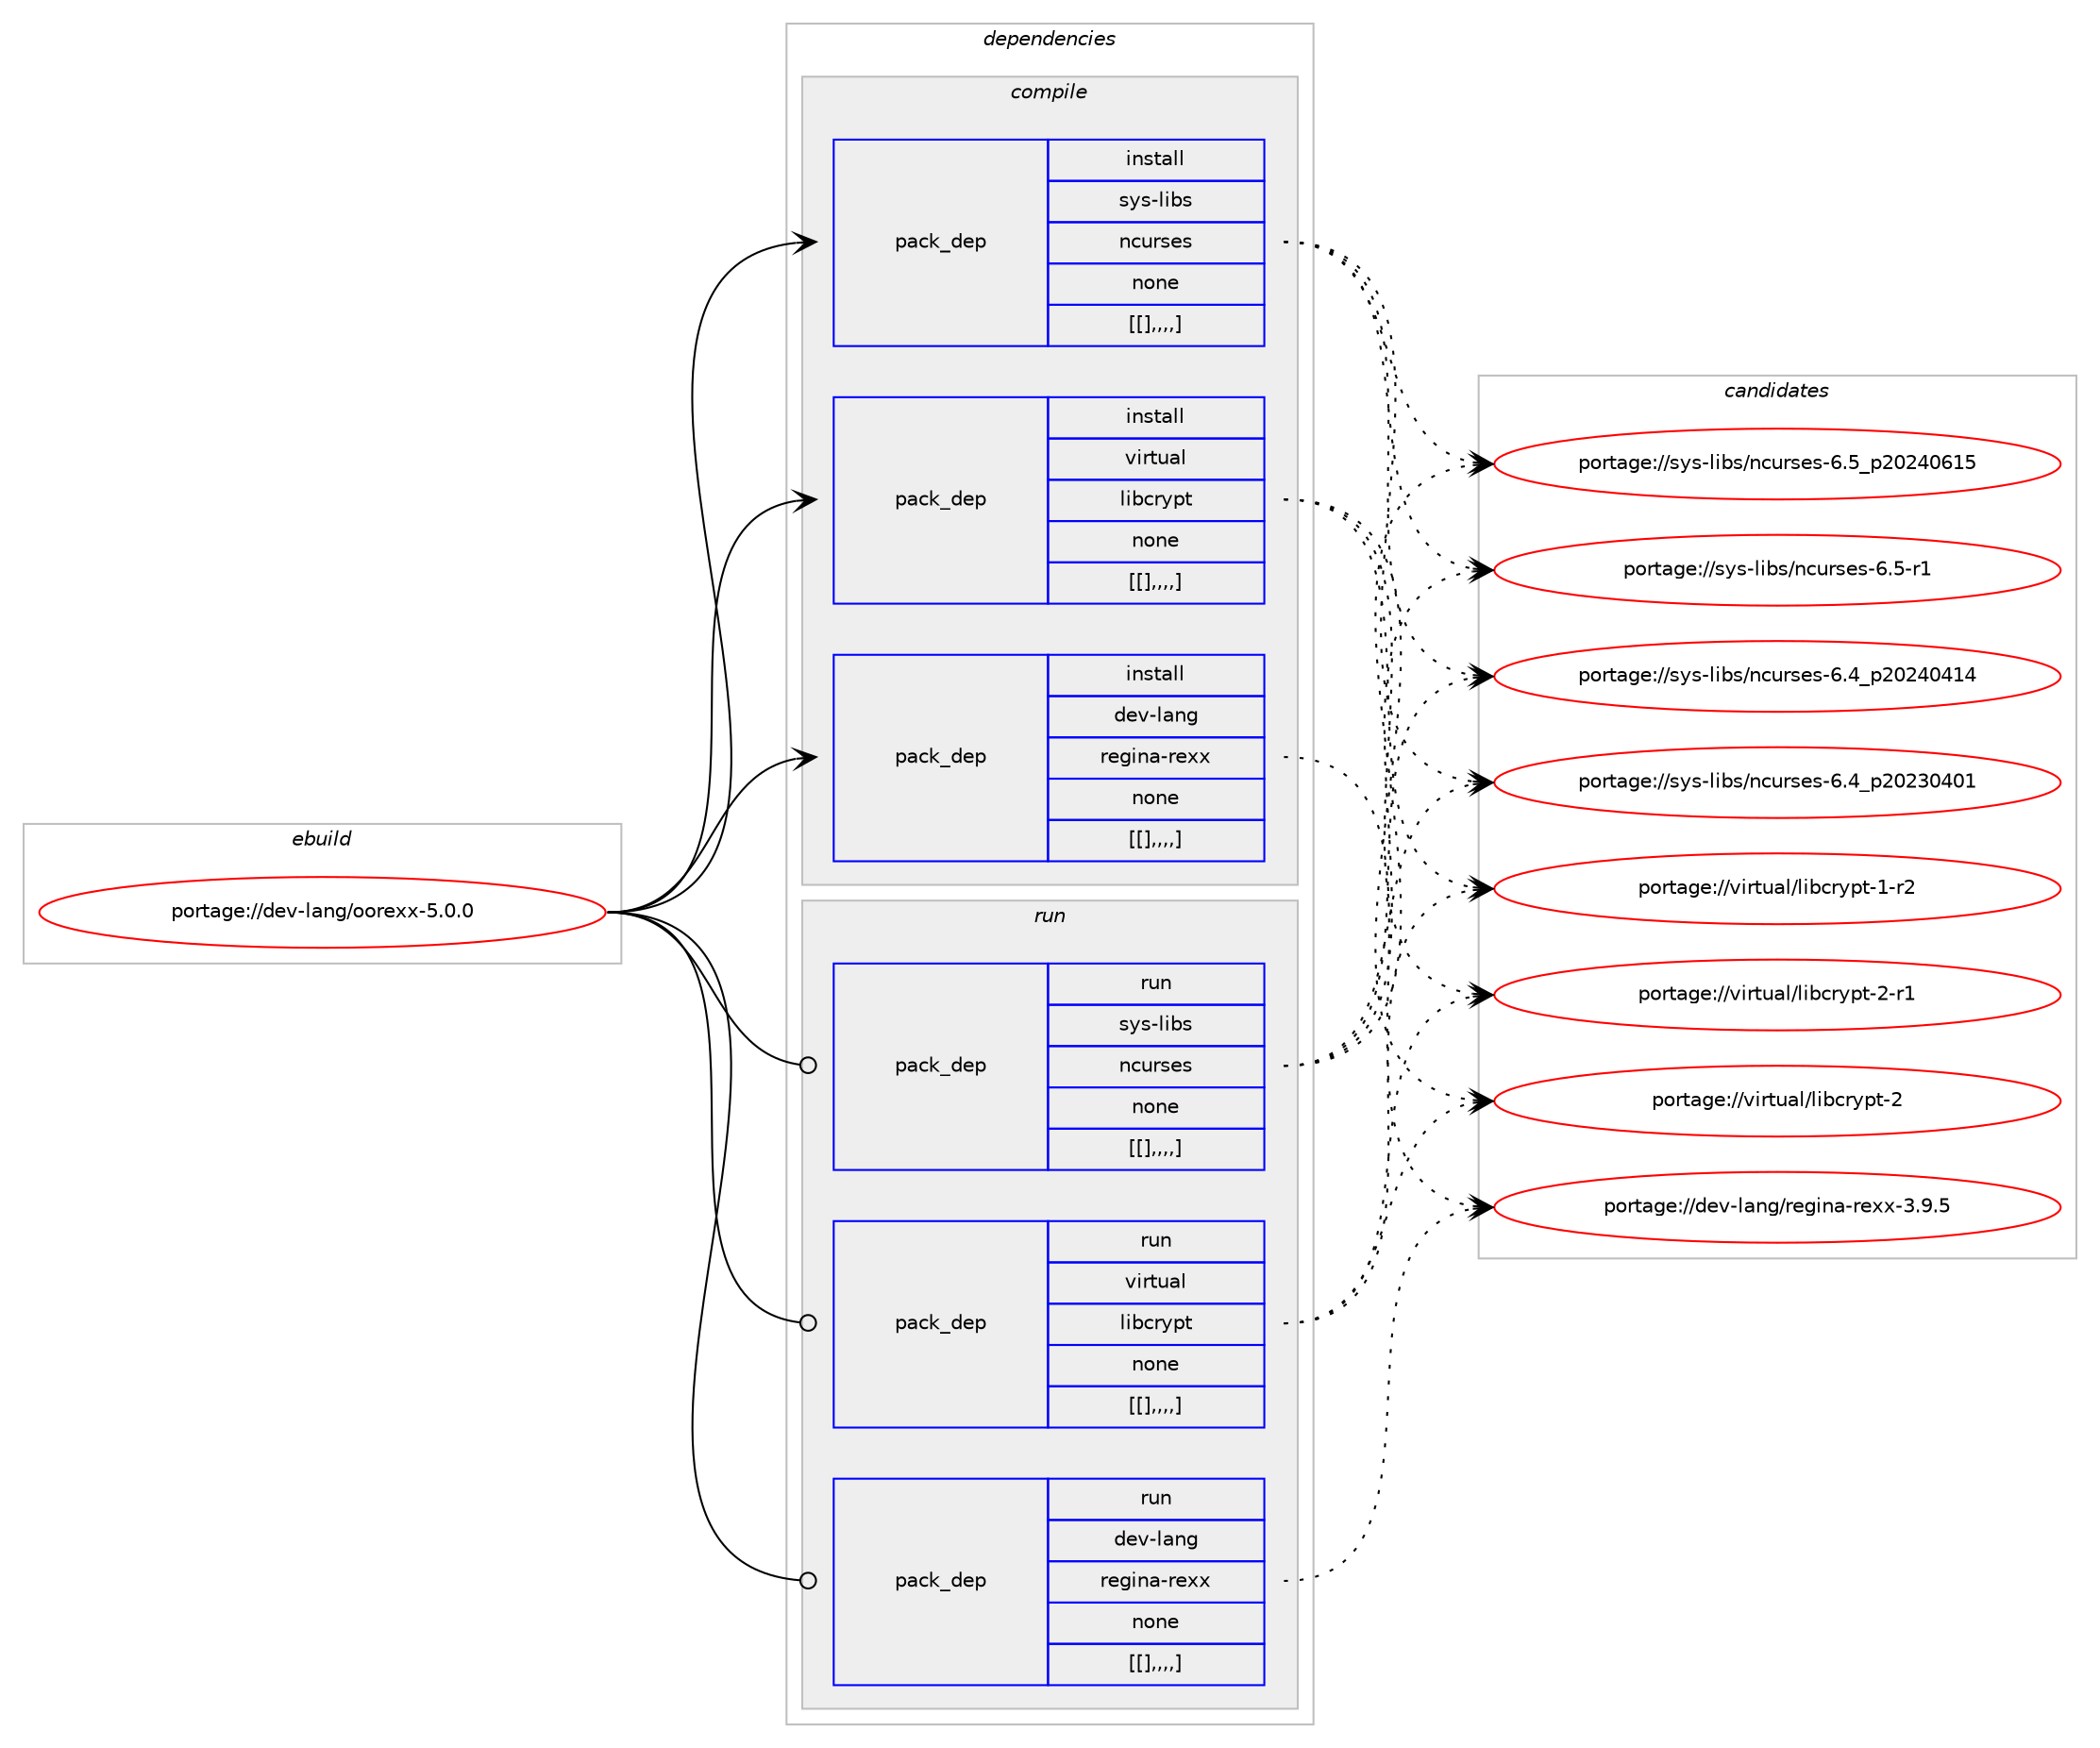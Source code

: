 digraph prolog {

# *************
# Graph options
# *************

newrank=true;
concentrate=true;
compound=true;
graph [rankdir=LR,fontname=Helvetica,fontsize=10,ranksep=1.5];#, ranksep=2.5, nodesep=0.2];
edge  [arrowhead=vee];
node  [fontname=Helvetica,fontsize=10];

# **********
# The ebuild
# **********

subgraph cluster_leftcol {
color=gray;
label=<<i>ebuild</i>>;
id [label="portage://dev-lang/oorexx-5.0.0", color=red, width=4, href="../dev-lang/oorexx-5.0.0.svg"];
}

# ****************
# The dependencies
# ****************

subgraph cluster_midcol {
color=gray;
label=<<i>dependencies</i>>;
subgraph cluster_compile {
fillcolor="#eeeeee";
style=filled;
label=<<i>compile</i>>;
subgraph pack75802 {
dependency100408 [label=<<TABLE BORDER="0" CELLBORDER="1" CELLSPACING="0" CELLPADDING="4" WIDTH="220"><TR><TD ROWSPAN="6" CELLPADDING="30">pack_dep</TD></TR><TR><TD WIDTH="110">install</TD></TR><TR><TD>sys-libs</TD></TR><TR><TD>ncurses</TD></TR><TR><TD>none</TD></TR><TR><TD>[[],,,,]</TD></TR></TABLE>>, shape=none, color=blue];
}
id:e -> dependency100408:w [weight=20,style="solid",arrowhead="vee"];
subgraph pack75803 {
dependency100409 [label=<<TABLE BORDER="0" CELLBORDER="1" CELLSPACING="0" CELLPADDING="4" WIDTH="220"><TR><TD ROWSPAN="6" CELLPADDING="30">pack_dep</TD></TR><TR><TD WIDTH="110">install</TD></TR><TR><TD>virtual</TD></TR><TR><TD>libcrypt</TD></TR><TR><TD>none</TD></TR><TR><TD>[[],,,,]</TD></TR></TABLE>>, shape=none, color=blue];
}
id:e -> dependency100409:w [weight=20,style="solid",arrowhead="vee"];
subgraph pack75804 {
dependency100410 [label=<<TABLE BORDER="0" CELLBORDER="1" CELLSPACING="0" CELLPADDING="4" WIDTH="220"><TR><TD ROWSPAN="6" CELLPADDING="30">pack_dep</TD></TR><TR><TD WIDTH="110">install</TD></TR><TR><TD>dev-lang</TD></TR><TR><TD>regina-rexx</TD></TR><TR><TD>none</TD></TR><TR><TD>[[],,,,]</TD></TR></TABLE>>, shape=none, color=blue];
}
id:e -> dependency100410:w [weight=20,style="solid",arrowhead="vee"];
}
subgraph cluster_compileandrun {
fillcolor="#eeeeee";
style=filled;
label=<<i>compile and run</i>>;
}
subgraph cluster_run {
fillcolor="#eeeeee";
style=filled;
label=<<i>run</i>>;
subgraph pack75805 {
dependency100411 [label=<<TABLE BORDER="0" CELLBORDER="1" CELLSPACING="0" CELLPADDING="4" WIDTH="220"><TR><TD ROWSPAN="6" CELLPADDING="30">pack_dep</TD></TR><TR><TD WIDTH="110">run</TD></TR><TR><TD>sys-libs</TD></TR><TR><TD>ncurses</TD></TR><TR><TD>none</TD></TR><TR><TD>[[],,,,]</TD></TR></TABLE>>, shape=none, color=blue];
}
id:e -> dependency100411:w [weight=20,style="solid",arrowhead="odot"];
subgraph pack75806 {
dependency100412 [label=<<TABLE BORDER="0" CELLBORDER="1" CELLSPACING="0" CELLPADDING="4" WIDTH="220"><TR><TD ROWSPAN="6" CELLPADDING="30">pack_dep</TD></TR><TR><TD WIDTH="110">run</TD></TR><TR><TD>virtual</TD></TR><TR><TD>libcrypt</TD></TR><TR><TD>none</TD></TR><TR><TD>[[],,,,]</TD></TR></TABLE>>, shape=none, color=blue];
}
id:e -> dependency100412:w [weight=20,style="solid",arrowhead="odot"];
subgraph pack75807 {
dependency100413 [label=<<TABLE BORDER="0" CELLBORDER="1" CELLSPACING="0" CELLPADDING="4" WIDTH="220"><TR><TD ROWSPAN="6" CELLPADDING="30">pack_dep</TD></TR><TR><TD WIDTH="110">run</TD></TR><TR><TD>dev-lang</TD></TR><TR><TD>regina-rexx</TD></TR><TR><TD>none</TD></TR><TR><TD>[[],,,,]</TD></TR></TABLE>>, shape=none, color=blue];
}
id:e -> dependency100413:w [weight=20,style="solid",arrowhead="odot"];
}
}

# **************
# The candidates
# **************

subgraph cluster_choices {
rank=same;
color=gray;
label=<<i>candidates</i>>;

subgraph choice75802 {
color=black;
nodesep=1;
choice1151211154510810598115471109911711411510111545544653951125048505248544953 [label="portage://sys-libs/ncurses-6.5_p20240615", color=red, width=4,href="../sys-libs/ncurses-6.5_p20240615.svg"];
choice11512111545108105981154711099117114115101115455446534511449 [label="portage://sys-libs/ncurses-6.5-r1", color=red, width=4,href="../sys-libs/ncurses-6.5-r1.svg"];
choice1151211154510810598115471109911711411510111545544652951125048505248524952 [label="portage://sys-libs/ncurses-6.4_p20240414", color=red, width=4,href="../sys-libs/ncurses-6.4_p20240414.svg"];
choice1151211154510810598115471109911711411510111545544652951125048505148524849 [label="portage://sys-libs/ncurses-6.4_p20230401", color=red, width=4,href="../sys-libs/ncurses-6.4_p20230401.svg"];
dependency100408:e -> choice1151211154510810598115471109911711411510111545544653951125048505248544953:w [style=dotted,weight="100"];
dependency100408:e -> choice11512111545108105981154711099117114115101115455446534511449:w [style=dotted,weight="100"];
dependency100408:e -> choice1151211154510810598115471109911711411510111545544652951125048505248524952:w [style=dotted,weight="100"];
dependency100408:e -> choice1151211154510810598115471109911711411510111545544652951125048505148524849:w [style=dotted,weight="100"];
}
subgraph choice75803 {
color=black;
nodesep=1;
choice1181051141161179710847108105989911412111211645504511449 [label="portage://virtual/libcrypt-2-r1", color=red, width=4,href="../virtual/libcrypt-2-r1.svg"];
choice118105114116117971084710810598991141211121164550 [label="portage://virtual/libcrypt-2", color=red, width=4,href="../virtual/libcrypt-2.svg"];
choice1181051141161179710847108105989911412111211645494511450 [label="portage://virtual/libcrypt-1-r2", color=red, width=4,href="../virtual/libcrypt-1-r2.svg"];
dependency100409:e -> choice1181051141161179710847108105989911412111211645504511449:w [style=dotted,weight="100"];
dependency100409:e -> choice118105114116117971084710810598991141211121164550:w [style=dotted,weight="100"];
dependency100409:e -> choice1181051141161179710847108105989911412111211645494511450:w [style=dotted,weight="100"];
}
subgraph choice75804 {
color=black;
nodesep=1;
choice1001011184510897110103471141011031051109745114101120120455146574653 [label="portage://dev-lang/regina-rexx-3.9.5", color=red, width=4,href="../dev-lang/regina-rexx-3.9.5.svg"];
dependency100410:e -> choice1001011184510897110103471141011031051109745114101120120455146574653:w [style=dotted,weight="100"];
}
subgraph choice75805 {
color=black;
nodesep=1;
choice1151211154510810598115471109911711411510111545544653951125048505248544953 [label="portage://sys-libs/ncurses-6.5_p20240615", color=red, width=4,href="../sys-libs/ncurses-6.5_p20240615.svg"];
choice11512111545108105981154711099117114115101115455446534511449 [label="portage://sys-libs/ncurses-6.5-r1", color=red, width=4,href="../sys-libs/ncurses-6.5-r1.svg"];
choice1151211154510810598115471109911711411510111545544652951125048505248524952 [label="portage://sys-libs/ncurses-6.4_p20240414", color=red, width=4,href="../sys-libs/ncurses-6.4_p20240414.svg"];
choice1151211154510810598115471109911711411510111545544652951125048505148524849 [label="portage://sys-libs/ncurses-6.4_p20230401", color=red, width=4,href="../sys-libs/ncurses-6.4_p20230401.svg"];
dependency100411:e -> choice1151211154510810598115471109911711411510111545544653951125048505248544953:w [style=dotted,weight="100"];
dependency100411:e -> choice11512111545108105981154711099117114115101115455446534511449:w [style=dotted,weight="100"];
dependency100411:e -> choice1151211154510810598115471109911711411510111545544652951125048505248524952:w [style=dotted,weight="100"];
dependency100411:e -> choice1151211154510810598115471109911711411510111545544652951125048505148524849:w [style=dotted,weight="100"];
}
subgraph choice75806 {
color=black;
nodesep=1;
choice1181051141161179710847108105989911412111211645504511449 [label="portage://virtual/libcrypt-2-r1", color=red, width=4,href="../virtual/libcrypt-2-r1.svg"];
choice118105114116117971084710810598991141211121164550 [label="portage://virtual/libcrypt-2", color=red, width=4,href="../virtual/libcrypt-2.svg"];
choice1181051141161179710847108105989911412111211645494511450 [label="portage://virtual/libcrypt-1-r2", color=red, width=4,href="../virtual/libcrypt-1-r2.svg"];
dependency100412:e -> choice1181051141161179710847108105989911412111211645504511449:w [style=dotted,weight="100"];
dependency100412:e -> choice118105114116117971084710810598991141211121164550:w [style=dotted,weight="100"];
dependency100412:e -> choice1181051141161179710847108105989911412111211645494511450:w [style=dotted,weight="100"];
}
subgraph choice75807 {
color=black;
nodesep=1;
choice1001011184510897110103471141011031051109745114101120120455146574653 [label="portage://dev-lang/regina-rexx-3.9.5", color=red, width=4,href="../dev-lang/regina-rexx-3.9.5.svg"];
dependency100413:e -> choice1001011184510897110103471141011031051109745114101120120455146574653:w [style=dotted,weight="100"];
}
}

}
